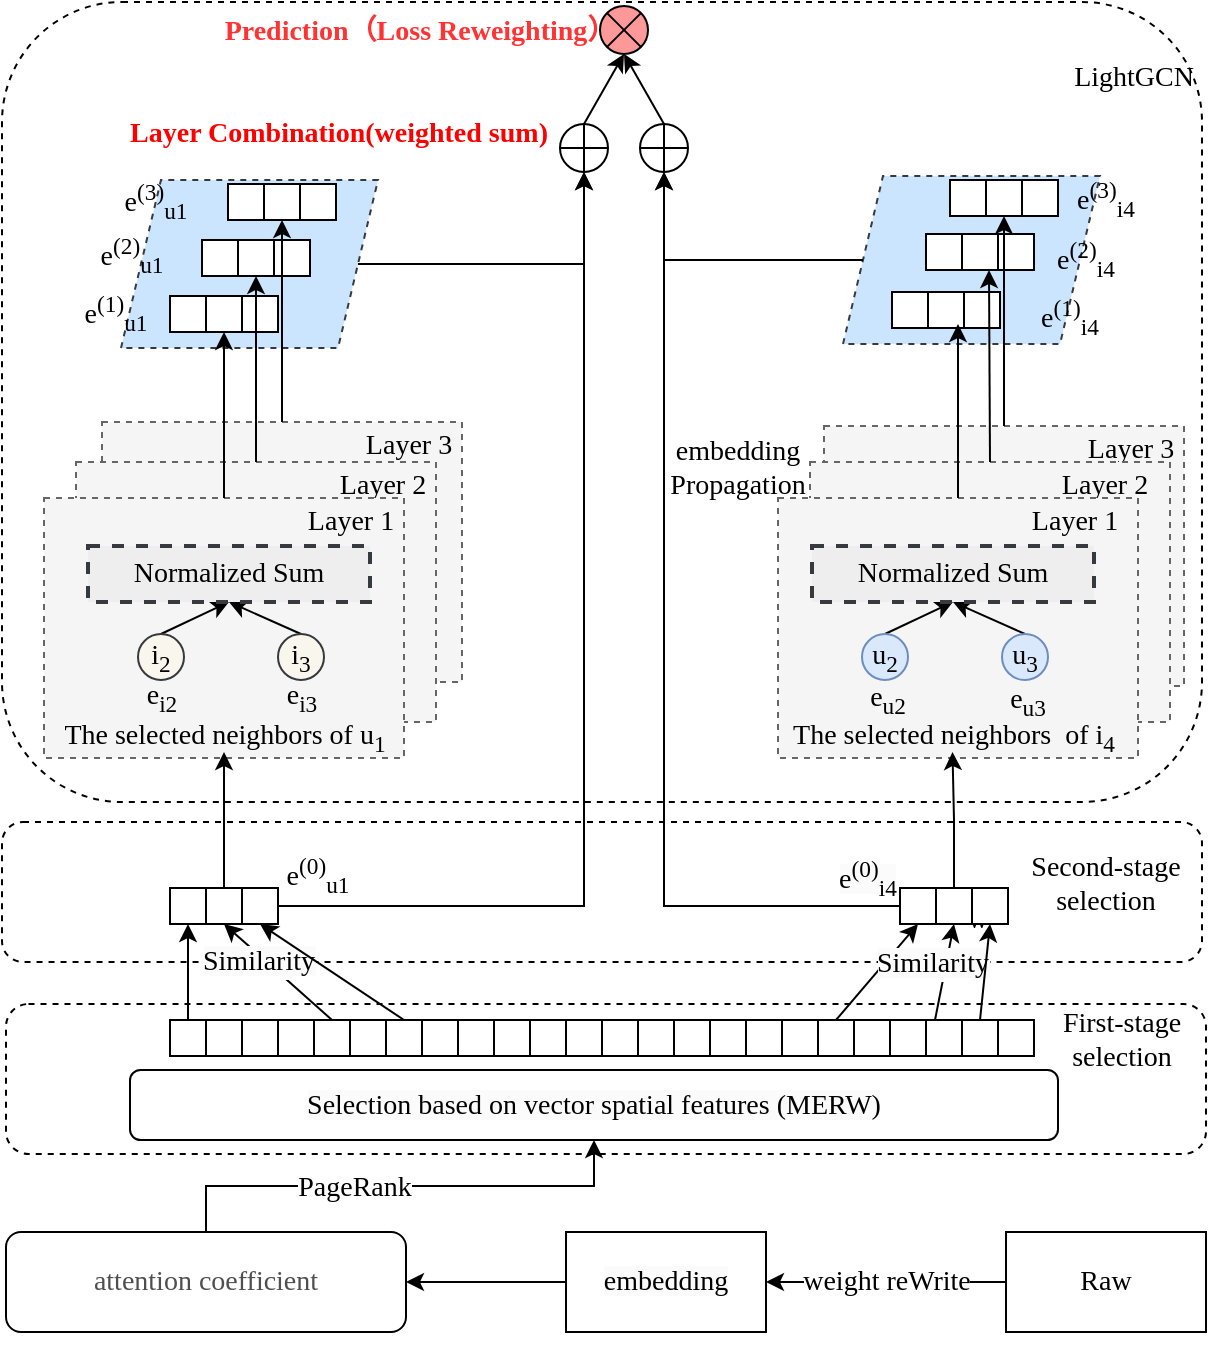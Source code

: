 <mxfile version="26.1.0">
  <diagram name="第 1 页" id="JqjY_3OXJ0ycC8vNH0t1">
    <mxGraphModel dx="862" dy="422" grid="0" gridSize="10" guides="1" tooltips="1" connect="1" arrows="1" fold="1" page="1" pageScale="1" pageWidth="827" pageHeight="1169" math="0" shadow="0">
      <root>
        <mxCell id="0" />
        <mxCell id="1" parent="0" />
        <mxCell id="YZDyfqU8U48T_e9WPzMG-154" value="" style="rounded=1;whiteSpace=wrap;html=1;dashed=1;fillColor=none;fontSize=14;fontFamily=Times New Roman;" parent="1" vertex="1">
          <mxGeometry x="60" y="606" width="600" height="75" as="geometry" />
        </mxCell>
        <mxCell id="YZDyfqU8U48T_e9WPzMG-139" value="" style="rounded=1;whiteSpace=wrap;html=1;dashed=1;fillColor=none;fontSize=14;fontFamily=Times New Roman;" parent="1" vertex="1">
          <mxGeometry x="58" y="515" width="600" height="70" as="geometry" />
        </mxCell>
        <mxCell id="YZDyfqU8U48T_e9WPzMG-7" value="" style="rounded=1;whiteSpace=wrap;html=1;fillColor=none;dashed=1;fontSize=14;fontFamily=Times New Roman;" parent="1" vertex="1">
          <mxGeometry x="58" y="105" width="600" height="400" as="geometry" />
        </mxCell>
        <mxCell id="YZDyfqU8U48T_e9WPzMG-62" value="" style="group;fontSize=14;fontFamily=Times New Roman;" parent="1" vertex="1" connectable="0">
          <mxGeometry x="108" y="315" width="180" height="130" as="geometry" />
        </mxCell>
        <mxCell id="YZDyfqU8U48T_e9WPzMG-63" value="" style="rounded=0;whiteSpace=wrap;html=1;dashed=1;fillColor=#f5f5f5;fontColor=#333333;strokeColor=#666666;fontSize=14;fontFamily=Times New Roman;" parent="YZDyfqU8U48T_e9WPzMG-62" vertex="1">
          <mxGeometry width="180" height="130" as="geometry" />
        </mxCell>
        <mxCell id="YZDyfqU8U48T_e9WPzMG-64" value="Layer 3" style="text;html=1;align=center;verticalAlign=middle;whiteSpace=wrap;rounded=0;fontSize=14;fontFamily=Times New Roman;" parent="YZDyfqU8U48T_e9WPzMG-62" vertex="1">
          <mxGeometry x="127" width="53" height="23" as="geometry" />
        </mxCell>
        <mxCell id="YZDyfqU8U48T_e9WPzMG-58" value="" style="group;fontSize=14;fontFamily=Times New Roman;" parent="1" vertex="1" connectable="0">
          <mxGeometry x="95" y="335" width="208" height="130" as="geometry" />
        </mxCell>
        <mxCell id="YZDyfqU8U48T_e9WPzMG-59" value="" style="rounded=0;whiteSpace=wrap;html=1;dashed=1;fillColor=#f5f5f5;fontColor=#333333;strokeColor=#666666;fontSize=14;fontFamily=Times New Roman;" parent="YZDyfqU8U48T_e9WPzMG-58" vertex="1">
          <mxGeometry width="180" height="130" as="geometry" />
        </mxCell>
        <mxCell id="YZDyfqU8U48T_e9WPzMG-60" value="Layer 2" style="text;html=1;align=center;verticalAlign=middle;whiteSpace=wrap;rounded=0;fontSize=14;fontFamily=Times New Roman;" parent="YZDyfqU8U48T_e9WPzMG-58" vertex="1">
          <mxGeometry x="127" width="53" height="23" as="geometry" />
        </mxCell>
        <mxCell id="YZDyfqU8U48T_e9WPzMG-35" value="" style="group;fontSize=14;fontFamily=Times New Roman;" parent="1" vertex="1" connectable="0">
          <mxGeometry x="469" y="317" width="180" height="130" as="geometry" />
        </mxCell>
        <mxCell id="YZDyfqU8U48T_e9WPzMG-36" value="" style="rounded=0;whiteSpace=wrap;html=1;dashed=1;fillColor=#f5f5f5;fontColor=#333333;strokeColor=#666666;fontSize=14;fontFamily=Times New Roman;" parent="YZDyfqU8U48T_e9WPzMG-35" vertex="1">
          <mxGeometry width="180" height="130" as="geometry" />
        </mxCell>
        <mxCell id="YZDyfqU8U48T_e9WPzMG-37" value="Layer 3" style="text;html=1;align=center;verticalAlign=middle;whiteSpace=wrap;rounded=0;fontSize=14;fontFamily=Times New Roman;" parent="YZDyfqU8U48T_e9WPzMG-35" vertex="1">
          <mxGeometry x="127" width="53" height="23" as="geometry" />
        </mxCell>
        <mxCell id="YZDyfqU8U48T_e9WPzMG-30" value="" style="group;fontSize=14;fontFamily=Times New Roman;" parent="1" vertex="1" connectable="0">
          <mxGeometry x="456" y="335" width="180" height="130" as="geometry" />
        </mxCell>
        <mxCell id="YZDyfqU8U48T_e9WPzMG-27" value="" style="rounded=0;whiteSpace=wrap;html=1;dashed=1;fillColor=#f5f5f5;fontColor=#333333;strokeColor=#666666;fontSize=14;fontFamily=Times New Roman;" parent="YZDyfqU8U48T_e9WPzMG-30" vertex="1">
          <mxGeometry x="6" width="180" height="130" as="geometry" />
        </mxCell>
        <mxCell id="YZDyfqU8U48T_e9WPzMG-28" value="Layer 2" style="text;html=1;align=center;verticalAlign=middle;whiteSpace=wrap;rounded=0;fontSize=14;fontFamily=Times New Roman;" parent="YZDyfqU8U48T_e9WPzMG-30" vertex="1">
          <mxGeometry x="127" width="53" height="23" as="geometry" />
        </mxCell>
        <mxCell id="YZDyfqU8U48T_e9WPzMG-23" value="e&lt;sub&gt;u2&lt;/sub&gt;" style="text;html=1;align=center;verticalAlign=middle;whiteSpace=wrap;rounded=0;fontSize=14;fontFamily=Times New Roman;" parent="YZDyfqU8U48T_e9WPzMG-30" vertex="1">
          <mxGeometry x="16" y="115" width="60" height="11" as="geometry" />
        </mxCell>
        <mxCell id="YZDyfqU8U48T_e9WPzMG-2" value="LightGCN" style="text;html=1;align=center;verticalAlign=middle;whiteSpace=wrap;rounded=0;fontSize=14;fontFamily=Times New Roman;" parent="1" vertex="1">
          <mxGeometry x="594" y="128" width="60" height="30" as="geometry" />
        </mxCell>
        <mxCell id="YZDyfqU8U48T_e9WPzMG-13" value="" style="rounded=0;whiteSpace=wrap;html=1;dashed=1;fillColor=#f5f5f5;fontColor=#333333;strokeColor=#666666;fontSize=14;fontFamily=Times New Roman;" parent="1" vertex="1">
          <mxGeometry x="446" y="353" width="180" height="130" as="geometry" />
        </mxCell>
        <mxCell id="YZDyfqU8U48T_e9WPzMG-21" style="rounded=0;orthogonalLoop=1;jettySize=auto;html=1;exitX=0.5;exitY=0;exitDx=0;exitDy=0;entryX=0.5;entryY=1;entryDx=0;entryDy=0;fontSize=14;fontFamily=Times New Roman;" parent="1" source="YZDyfqU8U48T_e9WPzMG-16" target="YZDyfqU8U48T_e9WPzMG-18" edge="1">
          <mxGeometry relative="1" as="geometry" />
        </mxCell>
        <mxCell id="YZDyfqU8U48T_e9WPzMG-16" value="&lt;font&gt;u&lt;sub&gt;2&lt;/sub&gt;&lt;/font&gt;" style="ellipse;whiteSpace=wrap;html=1;aspect=fixed;fillColor=#dae8fc;strokeColor=#6c8ebf;fontSize=14;fontFamily=Times New Roman;" parent="1" vertex="1">
          <mxGeometry x="488" y="421" width="23" height="23" as="geometry" />
        </mxCell>
        <mxCell id="YZDyfqU8U48T_e9WPzMG-22" style="rounded=0;orthogonalLoop=1;jettySize=auto;html=1;exitX=0.5;exitY=0;exitDx=0;exitDy=0;entryX=0.5;entryY=1;entryDx=0;entryDy=0;fontSize=14;fontFamily=Times New Roman;" parent="1" source="YZDyfqU8U48T_e9WPzMG-17" target="YZDyfqU8U48T_e9WPzMG-18" edge="1">
          <mxGeometry relative="1" as="geometry" />
        </mxCell>
        <mxCell id="YZDyfqU8U48T_e9WPzMG-17" value="&lt;font&gt;u&lt;sub&gt;3&lt;/sub&gt;&lt;/font&gt;" style="ellipse;whiteSpace=wrap;html=1;aspect=fixed;fillColor=#dae8fc;strokeColor=#6c8ebf;fontSize=14;fontFamily=Times New Roman;" parent="1" vertex="1">
          <mxGeometry x="558" y="421" width="23" height="23" as="geometry" />
        </mxCell>
        <mxCell id="YZDyfqU8U48T_e9WPzMG-18" value="Normalized Sum" style="rounded=0;whiteSpace=wrap;html=1;dashed=1;strokeWidth=2;fillColor=#eeeeee;strokeColor=#36393d;fontSize=14;fontFamily=Times New Roman;" parent="1" vertex="1">
          <mxGeometry x="463" y="377" width="141" height="28" as="geometry" />
        </mxCell>
        <mxCell id="YZDyfqU8U48T_e9WPzMG-24" value="e&lt;sub&gt;u3&lt;/sub&gt;" style="text;html=1;align=center;verticalAlign=middle;whiteSpace=wrap;rounded=0;fontSize=14;fontFamily=Times New Roman;" parent="1" vertex="1">
          <mxGeometry x="540.5" y="449" width="60" height="12" as="geometry" />
        </mxCell>
        <mxCell id="YZDyfqU8U48T_e9WPzMG-25" value="Layer 1" style="text;html=1;align=center;verticalAlign=middle;whiteSpace=wrap;rounded=0;fontSize=14;fontFamily=Times New Roman;" parent="1" vertex="1">
          <mxGeometry x="568" y="353" width="53" height="23" as="geometry" />
        </mxCell>
        <mxCell id="YZDyfqU8U48T_e9WPzMG-26" value="The selected&amp;nbsp;neighbors&amp;nbsp; of i&lt;sub&gt;4&lt;/sub&gt;" style="text;html=1;align=center;verticalAlign=middle;whiteSpace=wrap;rounded=0;fontSize=14;fontFamily=Times New Roman;" parent="1" vertex="1">
          <mxGeometry x="444.5" y="465" width="177.5" height="15" as="geometry" />
        </mxCell>
        <mxCell id="YZDyfqU8U48T_e9WPzMG-45" value="" style="rounded=0;whiteSpace=wrap;html=1;dashed=1;fillColor=#f5f5f5;fontColor=#333333;strokeColor=#666666;fontSize=14;fontFamily=Times New Roman;" parent="1" vertex="1">
          <mxGeometry x="79" y="353" width="180" height="130" as="geometry" />
        </mxCell>
        <mxCell id="YZDyfqU8U48T_e9WPzMG-46" style="rounded=0;orthogonalLoop=1;jettySize=auto;html=1;exitX=0.5;exitY=0;exitDx=0;exitDy=0;entryX=0.5;entryY=1;entryDx=0;entryDy=0;fontSize=14;fontFamily=Times New Roman;" parent="1" source="YZDyfqU8U48T_e9WPzMG-47" target="YZDyfqU8U48T_e9WPzMG-50" edge="1">
          <mxGeometry relative="1" as="geometry" />
        </mxCell>
        <mxCell id="YZDyfqU8U48T_e9WPzMG-47" value="&lt;font&gt;i&lt;sub&gt;2&lt;/sub&gt;&lt;/font&gt;" style="ellipse;whiteSpace=wrap;html=1;aspect=fixed;fillColor=#f9f7ed;strokeColor=#36393d;fontSize=14;fontFamily=Times New Roman;" parent="1" vertex="1">
          <mxGeometry x="126" y="421" width="23" height="23" as="geometry" />
        </mxCell>
        <mxCell id="YZDyfqU8U48T_e9WPzMG-48" style="rounded=0;orthogonalLoop=1;jettySize=auto;html=1;exitX=0.5;exitY=0;exitDx=0;exitDy=0;entryX=0.5;entryY=1;entryDx=0;entryDy=0;fontSize=14;fontFamily=Times New Roman;" parent="1" source="YZDyfqU8U48T_e9WPzMG-49" target="YZDyfqU8U48T_e9WPzMG-50" edge="1">
          <mxGeometry relative="1" as="geometry" />
        </mxCell>
        <mxCell id="YZDyfqU8U48T_e9WPzMG-49" value="&lt;font&gt;i&lt;sub&gt;3&lt;/sub&gt;&lt;/font&gt;" style="ellipse;whiteSpace=wrap;html=1;aspect=fixed;fillColor=#f9f7ed;strokeColor=#36393d;fontSize=14;fontFamily=Times New Roman;" parent="1" vertex="1">
          <mxGeometry x="196" y="421" width="23" height="23" as="geometry" />
        </mxCell>
        <mxCell id="YZDyfqU8U48T_e9WPzMG-50" value="Normalized Sum" style="rounded=0;whiteSpace=wrap;html=1;dashed=1;strokeWidth=2;fillColor=#eeeeee;strokeColor=#36393d;fontSize=14;fontFamily=Times New Roman;" parent="1" vertex="1">
          <mxGeometry x="101" y="377" width="141" height="28" as="geometry" />
        </mxCell>
        <mxCell id="YZDyfqU8U48T_e9WPzMG-51" value="Layer 1" style="text;html=1;align=center;verticalAlign=middle;whiteSpace=wrap;rounded=0;fontSize=14;fontFamily=Times New Roman;" parent="1" vertex="1">
          <mxGeometry x="206" y="353" width="53" height="23" as="geometry" />
        </mxCell>
        <mxCell id="YZDyfqU8U48T_e9WPzMG-52" value="The selected&amp;nbsp;neighbors of u&lt;span&gt;&lt;sub&gt;1&lt;/sub&gt;&lt;/span&gt;" style="text;html=1;align=center;verticalAlign=middle;whiteSpace=wrap;rounded=0;fontSize=14;fontFamily=Times New Roman;" parent="1" vertex="1">
          <mxGeometry x="73.5" y="465" width="191" height="15" as="geometry" />
        </mxCell>
        <mxCell id="YZDyfqU8U48T_e9WPzMG-54" value="e&lt;sub&gt;u2&lt;/sub&gt;" style="text;html=1;align=center;verticalAlign=middle;whiteSpace=wrap;rounded=0;fontSize=14;fontFamily=Times New Roman;" parent="1" vertex="1">
          <mxGeometry x="471" y="448" width="60" height="12" as="geometry" />
        </mxCell>
        <mxCell id="YZDyfqU8U48T_e9WPzMG-55" value="e&lt;sub&gt;i2&lt;/sub&gt;" style="text;html=1;align=center;verticalAlign=middle;whiteSpace=wrap;rounded=0;fontSize=14;fontFamily=Times New Roman;" parent="1" vertex="1">
          <mxGeometry x="107.5" y="447" width="60" height="12" as="geometry" />
        </mxCell>
        <mxCell id="YZDyfqU8U48T_e9WPzMG-57" value="e&lt;sub&gt;i3&lt;/sub&gt;" style="text;html=1;align=center;verticalAlign=middle;whiteSpace=wrap;rounded=0;fontSize=14;fontFamily=Times New Roman;" parent="1" vertex="1">
          <mxGeometry x="177.5" y="447" width="60" height="12" as="geometry" />
        </mxCell>
        <mxCell id="YZDyfqU8U48T_e9WPzMG-65" value="" style="shape=parallelogram;perimeter=parallelogramPerimeter;whiteSpace=wrap;html=1;fixedSize=1;fillColor=#cce5ff;strokeColor=#36393d;dashed=1;gradientColor=none;fontSize=14;fontFamily=Times New Roman;" parent="1" vertex="1">
          <mxGeometry x="117.5" y="194" width="128.5" height="84" as="geometry" />
        </mxCell>
        <mxCell id="YZDyfqU8U48T_e9WPzMG-70" value="" style="group;fontSize=14;fontFamily=Times New Roman;" parent="1" vertex="1" connectable="0">
          <mxGeometry x="142" y="252" width="54" height="18" as="geometry" />
        </mxCell>
        <mxCell id="YZDyfqU8U48T_e9WPzMG-67" value="" style="whiteSpace=wrap;html=1;aspect=fixed;fontSize=14;fontFamily=Times New Roman;" parent="YZDyfqU8U48T_e9WPzMG-70" vertex="1">
          <mxGeometry width="18" height="18" as="geometry" />
        </mxCell>
        <mxCell id="YZDyfqU8U48T_e9WPzMG-68" value="" style="whiteSpace=wrap;html=1;aspect=fixed;fontSize=14;fontFamily=Times New Roman;" parent="YZDyfqU8U48T_e9WPzMG-70" vertex="1">
          <mxGeometry x="18" width="18" height="18" as="geometry" />
        </mxCell>
        <mxCell id="YZDyfqU8U48T_e9WPzMG-69" value="" style="whiteSpace=wrap;html=1;aspect=fixed;fontSize=14;fontFamily=Times New Roman;" parent="YZDyfqU8U48T_e9WPzMG-70" vertex="1">
          <mxGeometry x="36" width="18" height="18" as="geometry" />
        </mxCell>
        <mxCell id="YZDyfqU8U48T_e9WPzMG-75" value="" style="group;fontSize=14;fontFamily=Times New Roman;" parent="1" vertex="1" connectable="0">
          <mxGeometry x="158" y="224" width="54" height="18" as="geometry" />
        </mxCell>
        <mxCell id="YZDyfqU8U48T_e9WPzMG-76" value="" style="whiteSpace=wrap;html=1;aspect=fixed;fontSize=14;fontFamily=Times New Roman;" parent="YZDyfqU8U48T_e9WPzMG-75" vertex="1">
          <mxGeometry width="18" height="18" as="geometry" />
        </mxCell>
        <mxCell id="YZDyfqU8U48T_e9WPzMG-77" value="" style="whiteSpace=wrap;html=1;aspect=fixed;fontSize=14;fontFamily=Times New Roman;" parent="YZDyfqU8U48T_e9WPzMG-75" vertex="1">
          <mxGeometry x="18" width="18" height="18" as="geometry" />
        </mxCell>
        <mxCell id="YZDyfqU8U48T_e9WPzMG-78" value="" style="whiteSpace=wrap;html=1;aspect=fixed;fontSize=14;fontFamily=Times New Roman;" parent="YZDyfqU8U48T_e9WPzMG-75" vertex="1">
          <mxGeometry x="36" width="18" height="18" as="geometry" />
        </mxCell>
        <mxCell id="YZDyfqU8U48T_e9WPzMG-79" value="" style="group;fontSize=14;fontFamily=Times New Roman;" parent="1" vertex="1" connectable="0">
          <mxGeometry x="171" y="196" width="54" height="18" as="geometry" />
        </mxCell>
        <mxCell id="YZDyfqU8U48T_e9WPzMG-80" value="" style="whiteSpace=wrap;html=1;aspect=fixed;fontSize=14;fontFamily=Times New Roman;" parent="YZDyfqU8U48T_e9WPzMG-79" vertex="1">
          <mxGeometry width="18" height="18" as="geometry" />
        </mxCell>
        <mxCell id="YZDyfqU8U48T_e9WPzMG-81" value="" style="whiteSpace=wrap;html=1;aspect=fixed;fontSize=14;fontFamily=Times New Roman;" parent="YZDyfqU8U48T_e9WPzMG-79" vertex="1">
          <mxGeometry x="18" width="18" height="18" as="geometry" />
        </mxCell>
        <mxCell id="YZDyfqU8U48T_e9WPzMG-82" value="" style="whiteSpace=wrap;html=1;aspect=fixed;fontSize=14;fontFamily=Times New Roman;" parent="YZDyfqU8U48T_e9WPzMG-79" vertex="1">
          <mxGeometry x="36" width="18" height="18" as="geometry" />
        </mxCell>
        <mxCell id="YZDyfqU8U48T_e9WPzMG-83" value="e&lt;sup&gt;(1)&lt;/sup&gt;&lt;sub&gt;u1&lt;/sub&gt;" style="text;html=1;align=center;verticalAlign=middle;whiteSpace=wrap;rounded=0;fontSize=14;fontFamily=Times New Roman;" parent="1" vertex="1">
          <mxGeometry x="85" y="246" width="60" height="30" as="geometry" />
        </mxCell>
        <mxCell id="YZDyfqU8U48T_e9WPzMG-84" value="e&lt;sup&gt;(2)&lt;/sup&gt;&lt;sub&gt;u1&lt;/sub&gt;" style="text;html=1;align=center;verticalAlign=middle;whiteSpace=wrap;rounded=0;fontSize=14;fontFamily=Times New Roman;" parent="1" vertex="1">
          <mxGeometry x="93" y="217" width="60" height="30" as="geometry" />
        </mxCell>
        <mxCell id="YZDyfqU8U48T_e9WPzMG-85" value="e&lt;sup&gt;(3)&lt;/sup&gt;&lt;sub&gt;u1&lt;/sub&gt;" style="text;html=1;align=center;verticalAlign=middle;whiteSpace=wrap;rounded=0;fontSize=14;fontFamily=Times New Roman;" parent="1" vertex="1">
          <mxGeometry x="104.5" y="190" width="60" height="30" as="geometry" />
        </mxCell>
        <mxCell id="YZDyfqU8U48T_e9WPzMG-86" value="" style="shape=parallelogram;perimeter=parallelogramPerimeter;whiteSpace=wrap;html=1;fixedSize=1;fillColor=#cce5ff;strokeColor=#36393d;dashed=1;gradientColor=none;fontSize=14;fontFamily=Times New Roman;" parent="1" vertex="1">
          <mxGeometry x="478.5" y="192" width="128.5" height="84" as="geometry" />
        </mxCell>
        <mxCell id="YZDyfqU8U48T_e9WPzMG-87" value="" style="group;fontSize=14;fontFamily=Times New Roman;" parent="1" vertex="1" connectable="0">
          <mxGeometry x="503" y="250" width="54" height="18" as="geometry" />
        </mxCell>
        <mxCell id="YZDyfqU8U48T_e9WPzMG-88" value="" style="whiteSpace=wrap;html=1;aspect=fixed;fontSize=14;fontFamily=Times New Roman;" parent="YZDyfqU8U48T_e9WPzMG-87" vertex="1">
          <mxGeometry width="18" height="18" as="geometry" />
        </mxCell>
        <mxCell id="YZDyfqU8U48T_e9WPzMG-89" value="" style="whiteSpace=wrap;html=1;aspect=fixed;fontSize=14;fontFamily=Times New Roman;" parent="YZDyfqU8U48T_e9WPzMG-87" vertex="1">
          <mxGeometry x="18" width="18" height="18" as="geometry" />
        </mxCell>
        <mxCell id="YZDyfqU8U48T_e9WPzMG-90" value="" style="whiteSpace=wrap;html=1;aspect=fixed;fontSize=14;fontFamily=Times New Roman;" parent="YZDyfqU8U48T_e9WPzMG-87" vertex="1">
          <mxGeometry x="36" width="18" height="18" as="geometry" />
        </mxCell>
        <mxCell id="YZDyfqU8U48T_e9WPzMG-91" value="" style="group;fontSize=14;fontFamily=Times New Roman;" parent="1" vertex="1" connectable="0">
          <mxGeometry x="520" y="221" width="54" height="18" as="geometry" />
        </mxCell>
        <mxCell id="YZDyfqU8U48T_e9WPzMG-92" value="" style="whiteSpace=wrap;html=1;aspect=fixed;fontSize=14;fontFamily=Times New Roman;" parent="YZDyfqU8U48T_e9WPzMG-91" vertex="1">
          <mxGeometry width="18" height="18" as="geometry" />
        </mxCell>
        <mxCell id="YZDyfqU8U48T_e9WPzMG-93" value="" style="whiteSpace=wrap;html=1;aspect=fixed;fontSize=14;fontFamily=Times New Roman;" parent="YZDyfqU8U48T_e9WPzMG-91" vertex="1">
          <mxGeometry x="18" width="18" height="18" as="geometry" />
        </mxCell>
        <mxCell id="YZDyfqU8U48T_e9WPzMG-94" value="" style="whiteSpace=wrap;html=1;aspect=fixed;fontSize=14;fontFamily=Times New Roman;" parent="YZDyfqU8U48T_e9WPzMG-91" vertex="1">
          <mxGeometry x="36" width="18" height="18" as="geometry" />
        </mxCell>
        <mxCell id="YZDyfqU8U48T_e9WPzMG-95" value="" style="group;fontSize=14;fontFamily=Times New Roman;" parent="1" vertex="1" connectable="0">
          <mxGeometry x="532" y="194" width="54" height="18" as="geometry" />
        </mxCell>
        <mxCell id="YZDyfqU8U48T_e9WPzMG-96" value="" style="whiteSpace=wrap;html=1;aspect=fixed;fontSize=14;fontFamily=Times New Roman;" parent="YZDyfqU8U48T_e9WPzMG-95" vertex="1">
          <mxGeometry width="18" height="18" as="geometry" />
        </mxCell>
        <mxCell id="YZDyfqU8U48T_e9WPzMG-97" value="" style="whiteSpace=wrap;html=1;aspect=fixed;fontSize=14;fontFamily=Times New Roman;" parent="YZDyfqU8U48T_e9WPzMG-95" vertex="1">
          <mxGeometry x="18" width="18" height="18" as="geometry" />
        </mxCell>
        <mxCell id="YZDyfqU8U48T_e9WPzMG-98" value="" style="whiteSpace=wrap;html=1;aspect=fixed;fontSize=14;fontFamily=Times New Roman;" parent="YZDyfqU8U48T_e9WPzMG-95" vertex="1">
          <mxGeometry x="36" width="18" height="18" as="geometry" />
        </mxCell>
        <mxCell id="YZDyfqU8U48T_e9WPzMG-99" value="e&lt;sup&gt;(1)&lt;/sup&gt;&lt;sub&gt;i4&lt;/sub&gt;" style="text;html=1;align=center;verticalAlign=middle;whiteSpace=wrap;rounded=0;fontSize=14;fontFamily=Times New Roman;" parent="1" vertex="1">
          <mxGeometry x="562" y="248" width="60" height="30" as="geometry" />
        </mxCell>
        <mxCell id="YZDyfqU8U48T_e9WPzMG-100" value="e&lt;sup&gt;(2)&lt;/sup&gt;&lt;sub&gt;i4&lt;/sub&gt;" style="text;html=1;align=center;verticalAlign=middle;whiteSpace=wrap;rounded=0;fontSize=14;fontFamily=Times New Roman;" parent="1" vertex="1">
          <mxGeometry x="570" y="219" width="60" height="30" as="geometry" />
        </mxCell>
        <mxCell id="YZDyfqU8U48T_e9WPzMG-101" value="e&lt;sup&gt;(3)&lt;/sup&gt;&lt;sub&gt;i4&lt;/sub&gt;" style="text;html=1;align=center;verticalAlign=middle;whiteSpace=wrap;rounded=0;fontSize=14;fontFamily=Times New Roman;" parent="1" vertex="1">
          <mxGeometry x="579.5" y="189" width="60" height="30" as="geometry" />
        </mxCell>
        <mxCell id="YZDyfqU8U48T_e9WPzMG-103" value="w" style="group;fontSize=14;fontFamily=Times New Roman;" parent="1" vertex="1" connectable="0">
          <mxGeometry x="507" y="548" width="78" height="18" as="geometry" />
        </mxCell>
        <mxCell id="YZDyfqU8U48T_e9WPzMG-104" value="" style="whiteSpace=wrap;html=1;aspect=fixed;fontSize=14;fontFamily=Times New Roman;" parent="YZDyfqU8U48T_e9WPzMG-103" vertex="1">
          <mxGeometry width="18" height="18" as="geometry" />
        </mxCell>
        <mxCell id="YZDyfqU8U48T_e9WPzMG-105" value="" style="whiteSpace=wrap;html=1;aspect=fixed;fontSize=14;fontFamily=Times New Roman;" parent="YZDyfqU8U48T_e9WPzMG-103" vertex="1">
          <mxGeometry x="18" width="18" height="18" as="geometry" />
        </mxCell>
        <mxCell id="YZDyfqU8U48T_e9WPzMG-106" value="" style="whiteSpace=wrap;html=1;aspect=fixed;fontSize=14;fontFamily=Times New Roman;" parent="YZDyfqU8U48T_e9WPzMG-103" vertex="1">
          <mxGeometry x="36" width="18" height="18" as="geometry" />
        </mxCell>
        <mxCell id="YZDyfqU8U48T_e9WPzMG-108" value="" style="group;fontSize=14;fontFamily=Times New Roman;" parent="1" vertex="1" connectable="0">
          <mxGeometry x="142" y="548" width="54" height="18" as="geometry" />
        </mxCell>
        <mxCell id="YZDyfqU8U48T_e9WPzMG-109" value="" style="whiteSpace=wrap;html=1;aspect=fixed;fontSize=14;fontFamily=Times New Roman;" parent="YZDyfqU8U48T_e9WPzMG-108" vertex="1">
          <mxGeometry width="18" height="18" as="geometry" />
        </mxCell>
        <mxCell id="YZDyfqU8U48T_e9WPzMG-110" value="" style="whiteSpace=wrap;html=1;aspect=fixed;fontSize=14;fontFamily=Times New Roman;" parent="YZDyfqU8U48T_e9WPzMG-108" vertex="1">
          <mxGeometry x="18" width="18" height="18" as="geometry" />
        </mxCell>
        <mxCell id="YZDyfqU8U48T_e9WPzMG-111" value="" style="whiteSpace=wrap;html=1;aspect=fixed;fontSize=14;fontFamily=Times New Roman;" parent="YZDyfqU8U48T_e9WPzMG-108" vertex="1">
          <mxGeometry x="36" width="18" height="18" as="geometry" />
        </mxCell>
        <mxCell id="YZDyfqU8U48T_e9WPzMG-116" style="rounded=0;orthogonalLoop=1;jettySize=auto;html=1;exitX=0.5;exitY=0;exitDx=0;exitDy=0;entryX=0.75;entryY=1;entryDx=0;entryDy=0;fontSize=14;fontFamily=Times New Roman;" parent="1" source="YZDyfqU8U48T_e9WPzMG-27" target="YZDyfqU8U48T_e9WPzMG-93" edge="1">
          <mxGeometry relative="1" as="geometry" />
        </mxCell>
        <mxCell id="YZDyfqU8U48T_e9WPzMG-113" value="e&lt;sup&gt;(0)&lt;/sup&gt;&lt;sub&gt;u1&lt;/sub&gt;" style="text;html=1;align=center;verticalAlign=middle;whiteSpace=wrap;rounded=0;fontSize=14;fontFamily=Times New Roman;" parent="1" vertex="1">
          <mxGeometry x="186" y="527" width="60" height="30" as="geometry" />
        </mxCell>
        <mxCell id="YZDyfqU8U48T_e9WPzMG-117" style="edgeStyle=orthogonalEdgeStyle;rounded=0;orthogonalLoop=1;jettySize=auto;html=1;exitX=0.5;exitY=0;exitDx=0;exitDy=0;entryX=0.5;entryY=1;entryDx=0;entryDy=0;fontSize=14;fontFamily=Times New Roman;" parent="1" source="YZDyfqU8U48T_e9WPzMG-36" target="YZDyfqU8U48T_e9WPzMG-97" edge="1">
          <mxGeometry relative="1" as="geometry" />
        </mxCell>
        <mxCell id="YZDyfqU8U48T_e9WPzMG-115" style="rounded=0;orthogonalLoop=1;jettySize=auto;html=1;exitX=0.5;exitY=0;exitDx=0;exitDy=0;fontSize=14;fontFamily=Times New Roman;" parent="1" source="YZDyfqU8U48T_e9WPzMG-13" edge="1">
          <mxGeometry relative="1" as="geometry">
            <mxPoint x="536" y="266" as="targetPoint" />
          </mxGeometry>
        </mxCell>
        <mxCell id="YZDyfqU8U48T_e9WPzMG-118" style="edgeStyle=orthogonalEdgeStyle;rounded=0;orthogonalLoop=1;jettySize=auto;html=1;exitX=0.5;exitY=0;exitDx=0;exitDy=0;entryX=0.5;entryY=1;entryDx=0;entryDy=0;fontSize=14;fontFamily=Times New Roman;" parent="1" source="YZDyfqU8U48T_e9WPzMG-45" target="YZDyfqU8U48T_e9WPzMG-68" edge="1">
          <mxGeometry relative="1" as="geometry" />
        </mxCell>
        <mxCell id="YZDyfqU8U48T_e9WPzMG-119" style="edgeStyle=orthogonalEdgeStyle;rounded=0;orthogonalLoop=1;jettySize=auto;html=1;exitX=0.5;exitY=0;exitDx=0;exitDy=0;entryX=0.5;entryY=1;entryDx=0;entryDy=0;fontSize=14;fontFamily=Times New Roman;" parent="1" source="YZDyfqU8U48T_e9WPzMG-59" target="YZDyfqU8U48T_e9WPzMG-77" edge="1">
          <mxGeometry relative="1" as="geometry" />
        </mxCell>
        <mxCell id="YZDyfqU8U48T_e9WPzMG-121" style="edgeStyle=orthogonalEdgeStyle;rounded=0;orthogonalLoop=1;jettySize=auto;html=1;exitX=0.5;exitY=0;exitDx=0;exitDy=0;entryX=0.5;entryY=1;entryDx=0;entryDy=0;fontSize=14;fontFamily=Times New Roman;" parent="1" source="YZDyfqU8U48T_e9WPzMG-63" target="YZDyfqU8U48T_e9WPzMG-81" edge="1">
          <mxGeometry relative="1" as="geometry" />
        </mxCell>
        <mxCell id="YZDyfqU8U48T_e9WPzMG-122" value="" style="verticalLabelPosition=bottom;verticalAlign=top;html=1;shape=mxgraph.flowchart.summing_function;fontSize=14;fontFamily=Times New Roman;" parent="1" vertex="1">
          <mxGeometry x="377" y="166" width="24" height="24" as="geometry" />
        </mxCell>
        <mxCell id="YZDyfqU8U48T_e9WPzMG-123" value="" style="verticalLabelPosition=bottom;verticalAlign=top;html=1;shape=mxgraph.flowchart.summing_function;fontSize=14;fontFamily=Times New Roman;" parent="1" vertex="1">
          <mxGeometry x="337" y="166" width="24" height="24" as="geometry" />
        </mxCell>
        <mxCell id="YZDyfqU8U48T_e9WPzMG-124" style="edgeStyle=orthogonalEdgeStyle;rounded=0;orthogonalLoop=1;jettySize=auto;html=1;exitX=1;exitY=0.5;exitDx=0;exitDy=0;fontSize=14;fontFamily=Times New Roman;" parent="1" source="YZDyfqU8U48T_e9WPzMG-111" target="YZDyfqU8U48T_e9WPzMG-123" edge="1">
          <mxGeometry relative="1" as="geometry" />
        </mxCell>
        <mxCell id="YZDyfqU8U48T_e9WPzMG-125" style="edgeStyle=orthogonalEdgeStyle;rounded=0;orthogonalLoop=1;jettySize=auto;html=1;exitX=0;exitY=0.5;exitDx=0;exitDy=0;entryX=0.5;entryY=1;entryDx=0;entryDy=0;entryPerimeter=0;fontSize=14;fontFamily=Times New Roman;" parent="1" source="YZDyfqU8U48T_e9WPzMG-104" target="YZDyfqU8U48T_e9WPzMG-122" edge="1">
          <mxGeometry relative="1" as="geometry" />
        </mxCell>
        <mxCell id="YZDyfqU8U48T_e9WPzMG-127" style="edgeStyle=orthogonalEdgeStyle;rounded=0;orthogonalLoop=1;jettySize=auto;html=1;exitX=0;exitY=0.5;exitDx=0;exitDy=0;entryX=0.5;entryY=1;entryDx=0;entryDy=0;entryPerimeter=0;fontSize=14;fontFamily=Times New Roman;" parent="1" source="YZDyfqU8U48T_e9WPzMG-86" target="YZDyfqU8U48T_e9WPzMG-122" edge="1">
          <mxGeometry relative="1" as="geometry" />
        </mxCell>
        <mxCell id="YZDyfqU8U48T_e9WPzMG-128" style="edgeStyle=orthogonalEdgeStyle;rounded=0;orthogonalLoop=1;jettySize=auto;html=1;exitX=1;exitY=0.5;exitDx=0;exitDy=0;entryX=0.5;entryY=1;entryDx=0;entryDy=0;entryPerimeter=0;fontSize=14;fontFamily=Times New Roman;" parent="1" source="YZDyfqU8U48T_e9WPzMG-65" target="YZDyfqU8U48T_e9WPzMG-123" edge="1">
          <mxGeometry relative="1" as="geometry" />
        </mxCell>
        <mxCell id="YZDyfqU8U48T_e9WPzMG-129" value="" style="verticalLabelPosition=bottom;verticalAlign=top;html=1;shape=mxgraph.flowchart.or;fontColor=none;strokeColor=default;strokeWidth=1;noLabel=1;fillColor=#FF9999;fontSize=14;fontFamily=Times New Roman;" parent="1" vertex="1">
          <mxGeometry x="357" y="107" width="24" height="24" as="geometry" />
        </mxCell>
        <mxCell id="YZDyfqU8U48T_e9WPzMG-130" value="Layer Combination(weighted sum)" style="text;html=1;align=center;verticalAlign=middle;whiteSpace=wrap;rounded=0;fontColor=light-dark(#ff0000, #ededed);fontStyle=1;fontSize=14;fontFamily=Times New Roman;" parent="1" vertex="1">
          <mxGeometry x="116" y="156" width="221" height="30" as="geometry" />
        </mxCell>
        <mxCell id="YZDyfqU8U48T_e9WPzMG-131" style="rounded=0;orthogonalLoop=1;jettySize=auto;html=1;exitX=0.5;exitY=0;exitDx=0;exitDy=0;exitPerimeter=0;entryX=0.5;entryY=1;entryDx=0;entryDy=0;entryPerimeter=0;fontSize=14;fontFamily=Times New Roman;" parent="1" source="YZDyfqU8U48T_e9WPzMG-123" target="YZDyfqU8U48T_e9WPzMG-129" edge="1">
          <mxGeometry relative="1" as="geometry" />
        </mxCell>
        <mxCell id="YZDyfqU8U48T_e9WPzMG-133" style="rounded=0;orthogonalLoop=1;jettySize=auto;html=1;exitX=0.5;exitY=0;exitDx=0;exitDy=0;exitPerimeter=0;entryX=0.5;entryY=1;entryDx=0;entryDy=0;entryPerimeter=0;fontSize=14;fontFamily=Times New Roman;" parent="1" source="YZDyfqU8U48T_e9WPzMG-122" target="YZDyfqU8U48T_e9WPzMG-129" edge="1">
          <mxGeometry relative="1" as="geometry" />
        </mxCell>
        <mxCell id="YZDyfqU8U48T_e9WPzMG-134" value="&lt;font style=&quot;color: rgb(255, 51, 51);&quot;&gt;Prediction（&lt;span style=&quot;color: light-dark(rgb(255, 51, 51), rgb(255, 119, 119)); background-color: transparent;&quot;&gt;Loss Reweighting&lt;/span&gt;&lt;span style=&quot;color: light-dark(rgb(255, 51, 51), rgb(255, 119, 119)); background-color: transparent;&quot;&gt;）&lt;/span&gt;&lt;br&gt;&lt;/font&gt;" style="text;html=1;align=center;verticalAlign=middle;whiteSpace=wrap;rounded=0;fontStyle=1;fontSize=14;fontFamily=Times New Roman;" parent="1" vertex="1">
          <mxGeometry x="164.5" y="105" width="204" height="30" as="geometry" />
        </mxCell>
        <mxCell id="YZDyfqU8U48T_e9WPzMG-135" value="embedding Propagation" style="text;html=1;align=center;verticalAlign=middle;whiteSpace=wrap;rounded=0;fontSize=14;fontFamily=Times New Roman;" parent="1" vertex="1">
          <mxGeometry x="396" y="323" width="60" height="30" as="geometry" />
        </mxCell>
        <mxCell id="YZDyfqU8U48T_e9WPzMG-136" value="&lt;div&gt;&lt;br&gt;&lt;/div&gt;" style="text;html=1;align=center;verticalAlign=middle;whiteSpace=wrap;rounded=0;fontSize=14;fontFamily=Times New Roman;" parent="1" vertex="1">
          <mxGeometry x="422" y="576" width="60" height="30" as="geometry" />
        </mxCell>
        <mxCell id="lJCOSlguc7DDzx-sOhFj-3" style="edgeStyle=orthogonalEdgeStyle;rounded=0;orthogonalLoop=1;jettySize=auto;html=1;exitX=0;exitY=0.5;exitDx=0;exitDy=0;entryX=1;entryY=0.5;entryDx=0;entryDy=0;fontSize=14;fontFamily=Times New Roman;" edge="1" parent="1" source="YZDyfqU8U48T_e9WPzMG-137" target="YZDyfqU8U48T_e9WPzMG-147">
          <mxGeometry relative="1" as="geometry" />
        </mxCell>
        <mxCell id="YZDyfqU8U48T_e9WPzMG-137" value="&lt;div&gt;&lt;span style=&quot;color: rgb(0, 0, 0); background-color: rgb(251, 251, 251); float: none; display: inline !important;&quot;&gt;&lt;font&gt;embedding&lt;/font&gt;&lt;/span&gt;&lt;/div&gt;" style="rounded=0;whiteSpace=wrap;html=1;fontSize=14;fontFamily=Times New Roman;" parent="1" vertex="1">
          <mxGeometry x="340" y="720" width="100" height="50" as="geometry" />
        </mxCell>
        <mxCell id="YZDyfqU8U48T_e9WPzMG-140" value="First-stage selection" style="text;html=1;align=center;verticalAlign=middle;whiteSpace=wrap;rounded=0;fontSize=14;fontFamily=Times New Roman;" parent="1" vertex="1">
          <mxGeometry x="576" y="585" width="84" height="78" as="geometry" />
        </mxCell>
        <mxCell id="YZDyfqU8U48T_e9WPzMG-166" style="edgeStyle=orthogonalEdgeStyle;rounded=0;orthogonalLoop=1;jettySize=auto;html=1;exitX=0.5;exitY=0;exitDx=0;exitDy=0;entryX=0.5;entryY=1;entryDx=0;entryDy=0;fontSize=14;fontFamily=Times New Roman;" parent="1" source="YZDyfqU8U48T_e9WPzMG-147" target="YZDyfqU8U48T_e9WPzMG-165" edge="1">
          <mxGeometry relative="1" as="geometry" />
        </mxCell>
        <mxCell id="YZDyfqU8U48T_e9WPzMG-167" value="PageRank" style="edgeLabel;html=1;align=center;verticalAlign=middle;resizable=0;points=[];fontSize=14;fontFamily=Times New Roman;" parent="YZDyfqU8U48T_e9WPzMG-166" vertex="1" connectable="0">
          <mxGeometry x="-0.191" y="-1" relative="1" as="geometry">
            <mxPoint as="offset" />
          </mxGeometry>
        </mxCell>
        <mxCell id="YZDyfqU8U48T_e9WPzMG-147" value="&lt;h4 style=&quot;forced-color-adjust: none; font-style: normal; font-variant-caps: normal; letter-spacing: normal; orphans: 2; text-indent: 0px; text-transform: none; widows: 2; word-spacing: 0px; -webkit-text-stroke-width: 0px; white-space: normal; text-decoration-thickness: initial; text-decoration-style: initial; text-decoration-color: initial; box-sizing: border-box; outline: 0px; margin: 24px 0px 8px; padding: 0px; --el-button-hover-bg-color: light-dark(#6d5ffd, #8e82ff); --el-button-hover-border-color: light-dark(#6d5ffd, #8e82ff); --el-button-active-bg-color: light-dark(#6d5ffd, #8e82ff); --el-button-active-border-color: light-dark(#6d5ffd, #8e82ff); color: rgb(79, 79, 79); line-height: 26px; font-synthesis-style: auto; overflow-wrap: break-word; font-variant-ligatures: no-common-ligatures; text-align: start; background-color: rgb(255, 255, 255);&quot;&gt;&lt;span style=&quot;font-weight: normal;&quot;&gt;&lt;font&gt;attention coefficient&lt;/font&gt;&lt;/span&gt;&lt;/h4&gt;&lt;div&gt;&lt;br&gt;&lt;/div&gt;" style="rounded=1;whiteSpace=wrap;html=1;fontSize=14;fontFamily=Times New Roman;" parent="1" vertex="1">
          <mxGeometry x="60" y="720" width="200" height="50" as="geometry" />
        </mxCell>
        <mxCell id="YZDyfqU8U48T_e9WPzMG-153" value="Second-stage selection" style="text;html=1;align=center;verticalAlign=middle;whiteSpace=wrap;rounded=0;fontSize=14;fontFamily=Times New Roman;" parent="1" vertex="1">
          <mxGeometry x="562" y="507" width="96" height="78" as="geometry" />
        </mxCell>
        <mxCell id="YZDyfqU8U48T_e9WPzMG-149" value="&lt;span style=&quot;color: rgb(0, 0, 0); background-color: rgb(251, 251, 251); float: none; display: inline !important;&quot;&gt;e&lt;sup&gt;(0)&lt;/sup&gt;&lt;sub&gt;i4&lt;/sub&gt;&lt;/span&gt;" style="text;html=1;align=center;verticalAlign=middle;whiteSpace=wrap;rounded=0;fontSize=14;fontFamily=Times New Roman;" parent="1" vertex="1">
          <mxGeometry x="461" y="529" width="60" height="30" as="geometry" />
        </mxCell>
        <mxCell id="YZDyfqU8U48T_e9WPzMG-165" value="&lt;span style=&quot;color: rgb(0, 0, 0); font-style: normal; font-variant-ligatures: normal; font-variant-caps: normal; font-weight: 400; letter-spacing: normal; orphans: 2; text-align: start; text-indent: 0px; text-transform: none; widows: 2; word-spacing: 0px; -webkit-text-stroke-width: 0px; white-space: normal; background-color: rgb(251, 251, 251); text-decoration-thickness: initial; text-decoration-style: initial; text-decoration-color: initial; float: none; display: inline !important;&quot;&gt;Selection based on vector spatial features (MERW)&lt;/span&gt;" style="rounded=1;whiteSpace=wrap;html=1;fontSize=14;fontFamily=Times New Roman;" parent="1" vertex="1">
          <mxGeometry x="122" y="639" width="464" height="35" as="geometry" />
        </mxCell>
        <mxCell id="YZDyfqU8U48T_e9WPzMG-222" value="" style="group;fontSize=14;fontFamily=Times New Roman;" parent="1" vertex="1" connectable="0">
          <mxGeometry x="142" y="614" width="432" height="18" as="geometry" />
        </mxCell>
        <mxCell id="YZDyfqU8U48T_e9WPzMG-172" value="" style="group;fontSize=14;fontFamily=Times New Roman;" parent="YZDyfqU8U48T_e9WPzMG-222" vertex="1" connectable="0">
          <mxGeometry width="54" height="18" as="geometry" />
        </mxCell>
        <mxCell id="YZDyfqU8U48T_e9WPzMG-173" value="" style="whiteSpace=wrap;html=1;aspect=fixed;fontSize=14;fontFamily=Times New Roman;" parent="YZDyfqU8U48T_e9WPzMG-172" vertex="1">
          <mxGeometry width="18" height="18" as="geometry" />
        </mxCell>
        <mxCell id="YZDyfqU8U48T_e9WPzMG-174" value="" style="whiteSpace=wrap;html=1;aspect=fixed;fontSize=14;fontFamily=Times New Roman;" parent="YZDyfqU8U48T_e9WPzMG-172" vertex="1">
          <mxGeometry x="18" width="18" height="18" as="geometry" />
        </mxCell>
        <mxCell id="YZDyfqU8U48T_e9WPzMG-175" value="" style="whiteSpace=wrap;html=1;aspect=fixed;fontSize=14;fontFamily=Times New Roman;" parent="YZDyfqU8U48T_e9WPzMG-172" vertex="1">
          <mxGeometry x="36" width="18" height="18" as="geometry" />
        </mxCell>
        <mxCell id="YZDyfqU8U48T_e9WPzMG-176" value="" style="group;fontSize=14;fontFamily=Times New Roman;" parent="YZDyfqU8U48T_e9WPzMG-222" vertex="1" connectable="0">
          <mxGeometry x="54" width="54" height="18" as="geometry" />
        </mxCell>
        <mxCell id="YZDyfqU8U48T_e9WPzMG-177" value="" style="whiteSpace=wrap;html=1;aspect=fixed;fontSize=14;fontFamily=Times New Roman;" parent="YZDyfqU8U48T_e9WPzMG-176" vertex="1">
          <mxGeometry width="18" height="18" as="geometry" />
        </mxCell>
        <mxCell id="YZDyfqU8U48T_e9WPzMG-178" value="" style="whiteSpace=wrap;html=1;aspect=fixed;fontSize=14;fontFamily=Times New Roman;" parent="YZDyfqU8U48T_e9WPzMG-176" vertex="1">
          <mxGeometry x="18" width="18" height="18" as="geometry" />
        </mxCell>
        <mxCell id="YZDyfqU8U48T_e9WPzMG-179" value="" style="whiteSpace=wrap;html=1;aspect=fixed;fontSize=14;fontFamily=Times New Roman;" parent="YZDyfqU8U48T_e9WPzMG-176" vertex="1">
          <mxGeometry x="36" width="18" height="18" as="geometry" />
        </mxCell>
        <mxCell id="YZDyfqU8U48T_e9WPzMG-181" value="" style="group;fontSize=14;fontFamily=Times New Roman;" parent="YZDyfqU8U48T_e9WPzMG-222" vertex="1" connectable="0">
          <mxGeometry x="108" width="54" height="18" as="geometry" />
        </mxCell>
        <mxCell id="YZDyfqU8U48T_e9WPzMG-182" value="" style="whiteSpace=wrap;html=1;aspect=fixed;fontSize=14;fontFamily=Times New Roman;" parent="YZDyfqU8U48T_e9WPzMG-181" vertex="1">
          <mxGeometry width="18" height="18" as="geometry" />
        </mxCell>
        <mxCell id="YZDyfqU8U48T_e9WPzMG-183" value="" style="whiteSpace=wrap;html=1;aspect=fixed;fontSize=14;fontFamily=Times New Roman;" parent="YZDyfqU8U48T_e9WPzMG-181" vertex="1">
          <mxGeometry x="18" width="18" height="18" as="geometry" />
        </mxCell>
        <mxCell id="YZDyfqU8U48T_e9WPzMG-184" value="" style="whiteSpace=wrap;html=1;aspect=fixed;fontSize=14;fontFamily=Times New Roman;" parent="YZDyfqU8U48T_e9WPzMG-181" vertex="1">
          <mxGeometry x="36" width="18" height="18" as="geometry" />
        </mxCell>
        <mxCell id="YZDyfqU8U48T_e9WPzMG-185" value="" style="group;fontSize=14;fontFamily=Times New Roman;" parent="YZDyfqU8U48T_e9WPzMG-222" vertex="1" connectable="0">
          <mxGeometry x="162" width="54" height="18" as="geometry" />
        </mxCell>
        <mxCell id="YZDyfqU8U48T_e9WPzMG-186" value="" style="whiteSpace=wrap;html=1;aspect=fixed;fontSize=14;fontFamily=Times New Roman;" parent="YZDyfqU8U48T_e9WPzMG-185" vertex="1">
          <mxGeometry width="18" height="18" as="geometry" />
        </mxCell>
        <mxCell id="YZDyfqU8U48T_e9WPzMG-187" value="" style="whiteSpace=wrap;html=1;aspect=fixed;fontSize=14;fontFamily=Times New Roman;" parent="YZDyfqU8U48T_e9WPzMG-185" vertex="1">
          <mxGeometry x="18" width="18" height="18" as="geometry" />
        </mxCell>
        <mxCell id="YZDyfqU8U48T_e9WPzMG-188" value="" style="whiteSpace=wrap;html=1;aspect=fixed;fontSize=14;fontFamily=Times New Roman;" parent="YZDyfqU8U48T_e9WPzMG-185" vertex="1">
          <mxGeometry x="36" width="18" height="18" as="geometry" />
        </mxCell>
        <mxCell id="YZDyfqU8U48T_e9WPzMG-206" value="" style="group;fontSize=14;fontFamily=Times New Roman;" parent="YZDyfqU8U48T_e9WPzMG-222" vertex="1" connectable="0">
          <mxGeometry x="216" width="54" height="18" as="geometry" />
        </mxCell>
        <mxCell id="YZDyfqU8U48T_e9WPzMG-207" value="" style="whiteSpace=wrap;html=1;aspect=fixed;fontSize=14;fontFamily=Times New Roman;" parent="YZDyfqU8U48T_e9WPzMG-206" vertex="1">
          <mxGeometry width="18" height="18" as="geometry" />
        </mxCell>
        <mxCell id="YZDyfqU8U48T_e9WPzMG-208" value="" style="whiteSpace=wrap;html=1;aspect=fixed;fontSize=14;fontFamily=Times New Roman;" parent="YZDyfqU8U48T_e9WPzMG-206" vertex="1">
          <mxGeometry x="18" width="18" height="18" as="geometry" />
        </mxCell>
        <mxCell id="YZDyfqU8U48T_e9WPzMG-209" value="" style="whiteSpace=wrap;html=1;aspect=fixed;fontSize=14;fontFamily=Times New Roman;" parent="YZDyfqU8U48T_e9WPzMG-206" vertex="1">
          <mxGeometry x="36" width="18" height="18" as="geometry" />
        </mxCell>
        <mxCell id="YZDyfqU8U48T_e9WPzMG-210" value="" style="group;fontSize=14;fontFamily=Times New Roman;" parent="YZDyfqU8U48T_e9WPzMG-222" vertex="1" connectable="0">
          <mxGeometry x="270" width="54" height="18" as="geometry" />
        </mxCell>
        <mxCell id="YZDyfqU8U48T_e9WPzMG-211" value="" style="whiteSpace=wrap;html=1;aspect=fixed;fontSize=14;fontFamily=Times New Roman;" parent="YZDyfqU8U48T_e9WPzMG-210" vertex="1">
          <mxGeometry width="18" height="18" as="geometry" />
        </mxCell>
        <mxCell id="YZDyfqU8U48T_e9WPzMG-212" value="" style="whiteSpace=wrap;html=1;aspect=fixed;fontSize=14;fontFamily=Times New Roman;" parent="YZDyfqU8U48T_e9WPzMG-210" vertex="1">
          <mxGeometry x="18" width="18" height="18" as="geometry" />
        </mxCell>
        <mxCell id="YZDyfqU8U48T_e9WPzMG-213" value="" style="whiteSpace=wrap;html=1;aspect=fixed;fontSize=14;fontFamily=Times New Roman;" parent="YZDyfqU8U48T_e9WPzMG-210" vertex="1">
          <mxGeometry x="36" width="18" height="18" as="geometry" />
        </mxCell>
        <mxCell id="YZDyfqU8U48T_e9WPzMG-214" value="" style="group;fontSize=14;fontFamily=Times New Roman;" parent="YZDyfqU8U48T_e9WPzMG-222" vertex="1" connectable="0">
          <mxGeometry x="324" width="54" height="18" as="geometry" />
        </mxCell>
        <mxCell id="YZDyfqU8U48T_e9WPzMG-215" value="" style="whiteSpace=wrap;html=1;aspect=fixed;fontSize=14;fontFamily=Times New Roman;" parent="YZDyfqU8U48T_e9WPzMG-214" vertex="1">
          <mxGeometry width="18" height="18" as="geometry" />
        </mxCell>
        <mxCell id="YZDyfqU8U48T_e9WPzMG-216" value="" style="whiteSpace=wrap;html=1;aspect=fixed;fontSize=14;fontFamily=Times New Roman;" parent="YZDyfqU8U48T_e9WPzMG-214" vertex="1">
          <mxGeometry x="18" width="18" height="18" as="geometry" />
        </mxCell>
        <mxCell id="YZDyfqU8U48T_e9WPzMG-217" value="" style="whiteSpace=wrap;html=1;aspect=fixed;fontSize=14;fontFamily=Times New Roman;" parent="YZDyfqU8U48T_e9WPzMG-214" vertex="1">
          <mxGeometry x="36" width="18" height="18" as="geometry" />
        </mxCell>
        <mxCell id="YZDyfqU8U48T_e9WPzMG-218" value="" style="group;fontSize=14;fontFamily=Times New Roman;" parent="YZDyfqU8U48T_e9WPzMG-222" vertex="1" connectable="0">
          <mxGeometry x="378" width="54" height="18" as="geometry" />
        </mxCell>
        <mxCell id="YZDyfqU8U48T_e9WPzMG-219" value="" style="whiteSpace=wrap;html=1;aspect=fixed;fontSize=14;fontFamily=Times New Roman;" parent="YZDyfqU8U48T_e9WPzMG-218" vertex="1">
          <mxGeometry width="18" height="18" as="geometry" />
        </mxCell>
        <mxCell id="YZDyfqU8U48T_e9WPzMG-220" value="" style="whiteSpace=wrap;html=1;aspect=fixed;fontSize=14;fontFamily=Times New Roman;" parent="YZDyfqU8U48T_e9WPzMG-218" vertex="1">
          <mxGeometry x="18" width="18" height="18" as="geometry" />
        </mxCell>
        <mxCell id="YZDyfqU8U48T_e9WPzMG-221" value="" style="whiteSpace=wrap;html=1;aspect=fixed;fontSize=14;fontFamily=Times New Roman;" parent="YZDyfqU8U48T_e9WPzMG-218" vertex="1">
          <mxGeometry x="36" width="18" height="18" as="geometry" />
        </mxCell>
        <mxCell id="YZDyfqU8U48T_e9WPzMG-225" style="rounded=0;orthogonalLoop=1;jettySize=auto;html=1;exitX=0.5;exitY=0;exitDx=0;exitDy=0;entryX=0.5;entryY=1;entryDx=0;entryDy=0;fontSize=14;fontFamily=Times New Roman;" parent="1" source="YZDyfqU8U48T_e9WPzMG-215" target="YZDyfqU8U48T_e9WPzMG-104" edge="1">
          <mxGeometry relative="1" as="geometry" />
        </mxCell>
        <mxCell id="YZDyfqU8U48T_e9WPzMG-226" style="rounded=0;orthogonalLoop=1;jettySize=auto;html=1;exitX=0.25;exitY=0;exitDx=0;exitDy=0;entryX=0.5;entryY=1;entryDx=0;entryDy=0;fontSize=14;fontFamily=Times New Roman;" parent="1" source="YZDyfqU8U48T_e9WPzMG-219" target="YZDyfqU8U48T_e9WPzMG-105" edge="1">
          <mxGeometry relative="1" as="geometry" />
        </mxCell>
        <mxCell id="YZDyfqU8U48T_e9WPzMG-233" value="&lt;span style=&quot;text-wrap-mode: wrap; background-color: rgb(251, 251, 251);&quot;&gt;Similarity&lt;/span&gt;" style="edgeLabel;html=1;align=center;verticalAlign=middle;resizable=0;points=[];fontSize=14;fontFamily=Times New Roman;" parent="YZDyfqU8U48T_e9WPzMG-226" vertex="1" connectable="0">
          <mxGeometry x="0.128" y="7" relative="1" as="geometry">
            <mxPoint as="offset" />
          </mxGeometry>
        </mxCell>
        <mxCell id="YZDyfqU8U48T_e9WPzMG-227" style="rounded=0;orthogonalLoop=1;jettySize=auto;html=1;exitX=0.5;exitY=0;exitDx=0;exitDy=0;entryX=0.5;entryY=1;entryDx=0;entryDy=0;fontSize=14;fontFamily=Times New Roman;" parent="1" source="YZDyfqU8U48T_e9WPzMG-220" target="YZDyfqU8U48T_e9WPzMG-106" edge="1">
          <mxGeometry relative="1" as="geometry" />
        </mxCell>
        <mxCell id="YZDyfqU8U48T_e9WPzMG-228" style="rounded=0;orthogonalLoop=1;jettySize=auto;html=1;exitX=0.5;exitY=0;exitDx=0;exitDy=0;entryX=0.5;entryY=1;entryDx=0;entryDy=0;fontSize=14;fontFamily=Times New Roman;" parent="1" source="YZDyfqU8U48T_e9WPzMG-173" target="YZDyfqU8U48T_e9WPzMG-109" edge="1">
          <mxGeometry relative="1" as="geometry" />
        </mxCell>
        <mxCell id="YZDyfqU8U48T_e9WPzMG-229" style="rounded=0;orthogonalLoop=1;jettySize=auto;html=1;exitX=0.5;exitY=0;exitDx=0;exitDy=0;entryX=0.5;entryY=1;entryDx=0;entryDy=0;fontSize=14;fontFamily=Times New Roman;" parent="1" source="YZDyfqU8U48T_e9WPzMG-178" target="YZDyfqU8U48T_e9WPzMG-110" edge="1">
          <mxGeometry relative="1" as="geometry" />
        </mxCell>
        <mxCell id="YZDyfqU8U48T_e9WPzMG-234" value="&lt;span style=&quot;text-wrap-mode: wrap; background-color: rgb(251, 251, 251);&quot;&gt;Similarity&lt;/span&gt;" style="edgeLabel;html=1;align=center;verticalAlign=middle;resizable=0;points=[];fontSize=14;fontFamily=Times New Roman;" parent="YZDyfqU8U48T_e9WPzMG-229" vertex="1" connectable="0">
          <mxGeometry x="0.321" y="3" relative="1" as="geometry">
            <mxPoint as="offset" />
          </mxGeometry>
        </mxCell>
        <mxCell id="YZDyfqU8U48T_e9WPzMG-230" style="rounded=0;orthogonalLoop=1;jettySize=auto;html=1;exitX=0.5;exitY=0;exitDx=0;exitDy=0;entryX=0.5;entryY=1;entryDx=0;entryDy=0;fontSize=14;fontFamily=Times New Roman;" parent="1" source="YZDyfqU8U48T_e9WPzMG-182" target="YZDyfqU8U48T_e9WPzMG-111" edge="1">
          <mxGeometry relative="1" as="geometry" />
        </mxCell>
        <mxCell id="YZDyfqU8U48T_e9WPzMG-235" style="edgeStyle=orthogonalEdgeStyle;rounded=0;orthogonalLoop=1;jettySize=auto;html=1;exitX=0.5;exitY=0;exitDx=0;exitDy=0;entryX=0.5;entryY=1;entryDx=0;entryDy=0;fontSize=14;fontFamily=Times New Roman;" parent="1" source="YZDyfqU8U48T_e9WPzMG-105" target="YZDyfqU8U48T_e9WPzMG-26" edge="1">
          <mxGeometry relative="1" as="geometry" />
        </mxCell>
        <mxCell id="YZDyfqU8U48T_e9WPzMG-237" style="edgeStyle=orthogonalEdgeStyle;rounded=0;orthogonalLoop=1;jettySize=auto;html=1;exitX=0.5;exitY=0;exitDx=0;exitDy=0;entryX=0.5;entryY=1;entryDx=0;entryDy=0;fontSize=14;fontFamily=Times New Roman;" parent="1" source="YZDyfqU8U48T_e9WPzMG-110" target="YZDyfqU8U48T_e9WPzMG-52" edge="1">
          <mxGeometry relative="1" as="geometry" />
        </mxCell>
        <mxCell id="lJCOSlguc7DDzx-sOhFj-6" style="edgeStyle=orthogonalEdgeStyle;rounded=0;orthogonalLoop=1;jettySize=auto;html=1;exitX=0;exitY=0.5;exitDx=0;exitDy=0;entryX=1;entryY=0.5;entryDx=0;entryDy=0;fontFamily=Times New Roman;fontSize=14;" edge="1" parent="1" source="lJCOSlguc7DDzx-sOhFj-5" target="YZDyfqU8U48T_e9WPzMG-137">
          <mxGeometry relative="1" as="geometry" />
        </mxCell>
        <mxCell id="lJCOSlguc7DDzx-sOhFj-7" value="&lt;span&gt;&lt;font&gt;weight reWrite&lt;/font&gt;&lt;/span&gt;" style="edgeLabel;html=1;align=center;verticalAlign=middle;resizable=0;points=[];fontFamily=Times New Roman;fontSize=14;" vertex="1" connectable="0" parent="lJCOSlguc7DDzx-sOhFj-6">
          <mxGeometry x="0.435" y="2" relative="1" as="geometry">
            <mxPoint x="26" y="-2" as="offset" />
          </mxGeometry>
        </mxCell>
        <mxCell id="lJCOSlguc7DDzx-sOhFj-5" value="&lt;font&gt;Raw&lt;/font&gt;" style="rounded=0;whiteSpace=wrap;html=1;fontSize=14;fontFamily=Times New Roman;" vertex="1" parent="1">
          <mxGeometry x="560" y="720" width="100" height="50" as="geometry" />
        </mxCell>
      </root>
    </mxGraphModel>
  </diagram>
</mxfile>
